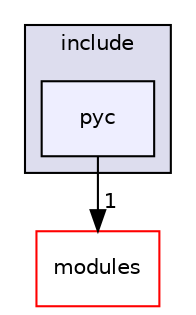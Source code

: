 digraph "pyc" {
  compound=true
  node [ fontsize="10", fontname="Helvetica"];
  edge [ labelfontsize="10", labelfontname="Helvetica"];
  subgraph clusterdir_613630baaf59b31d614e2703358b74a2 {
    graph [ bgcolor="#ddddee", pencolor="black", label="include" fontname="Helvetica", fontsize="10", URL="dir_613630baaf59b31d614e2703358b74a2.html"]
  dir_3b2e253c89d3966a338c59f800f4aa16 [shape=box, label="pyc", style="filled", fillcolor="#eeeeff", pencolor="black", URL="dir_3b2e253c89d3966a338c59f800f4aa16.html"];
  }
  dir_ee3c23494b4011e6a628e4900ef262df [shape=box label="modules" fillcolor="white" style="filled" color="red" URL="dir_ee3c23494b4011e6a628e4900ef262df.html"];
  dir_3b2e253c89d3966a338c59f800f4aa16->dir_ee3c23494b4011e6a628e4900ef262df [headlabel="1", labeldistance=1.5 headhref="dir_000197_000074.html"];
}
